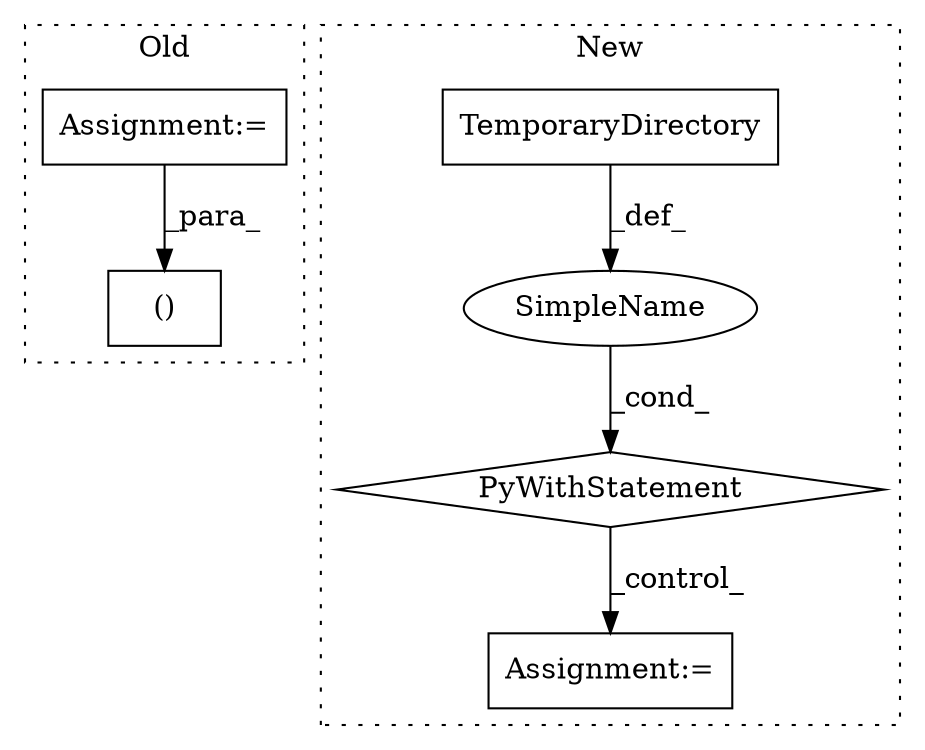 digraph G {
subgraph cluster0 {
1 [label="()" a="106" s="2839" l="41" shape="box"];
6 [label="Assignment:=" a="7" s="2813" l="15" shape="box"];
label = "Old";
style="dotted";
}
subgraph cluster1 {
2 [label="TemporaryDirectory" a="32" s="2586" l="20" shape="box"];
3 [label="Assignment:=" a="7" s="2626" l="7" shape="box"];
4 [label="SimpleName" a="42" s="" l="" shape="ellipse"];
5 [label="PyWithStatement" a="104" s="2567,2606" l="10,2" shape="diamond"];
label = "New";
style="dotted";
}
2 -> 4 [label="_def_"];
4 -> 5 [label="_cond_"];
5 -> 3 [label="_control_"];
6 -> 1 [label="_para_"];
}